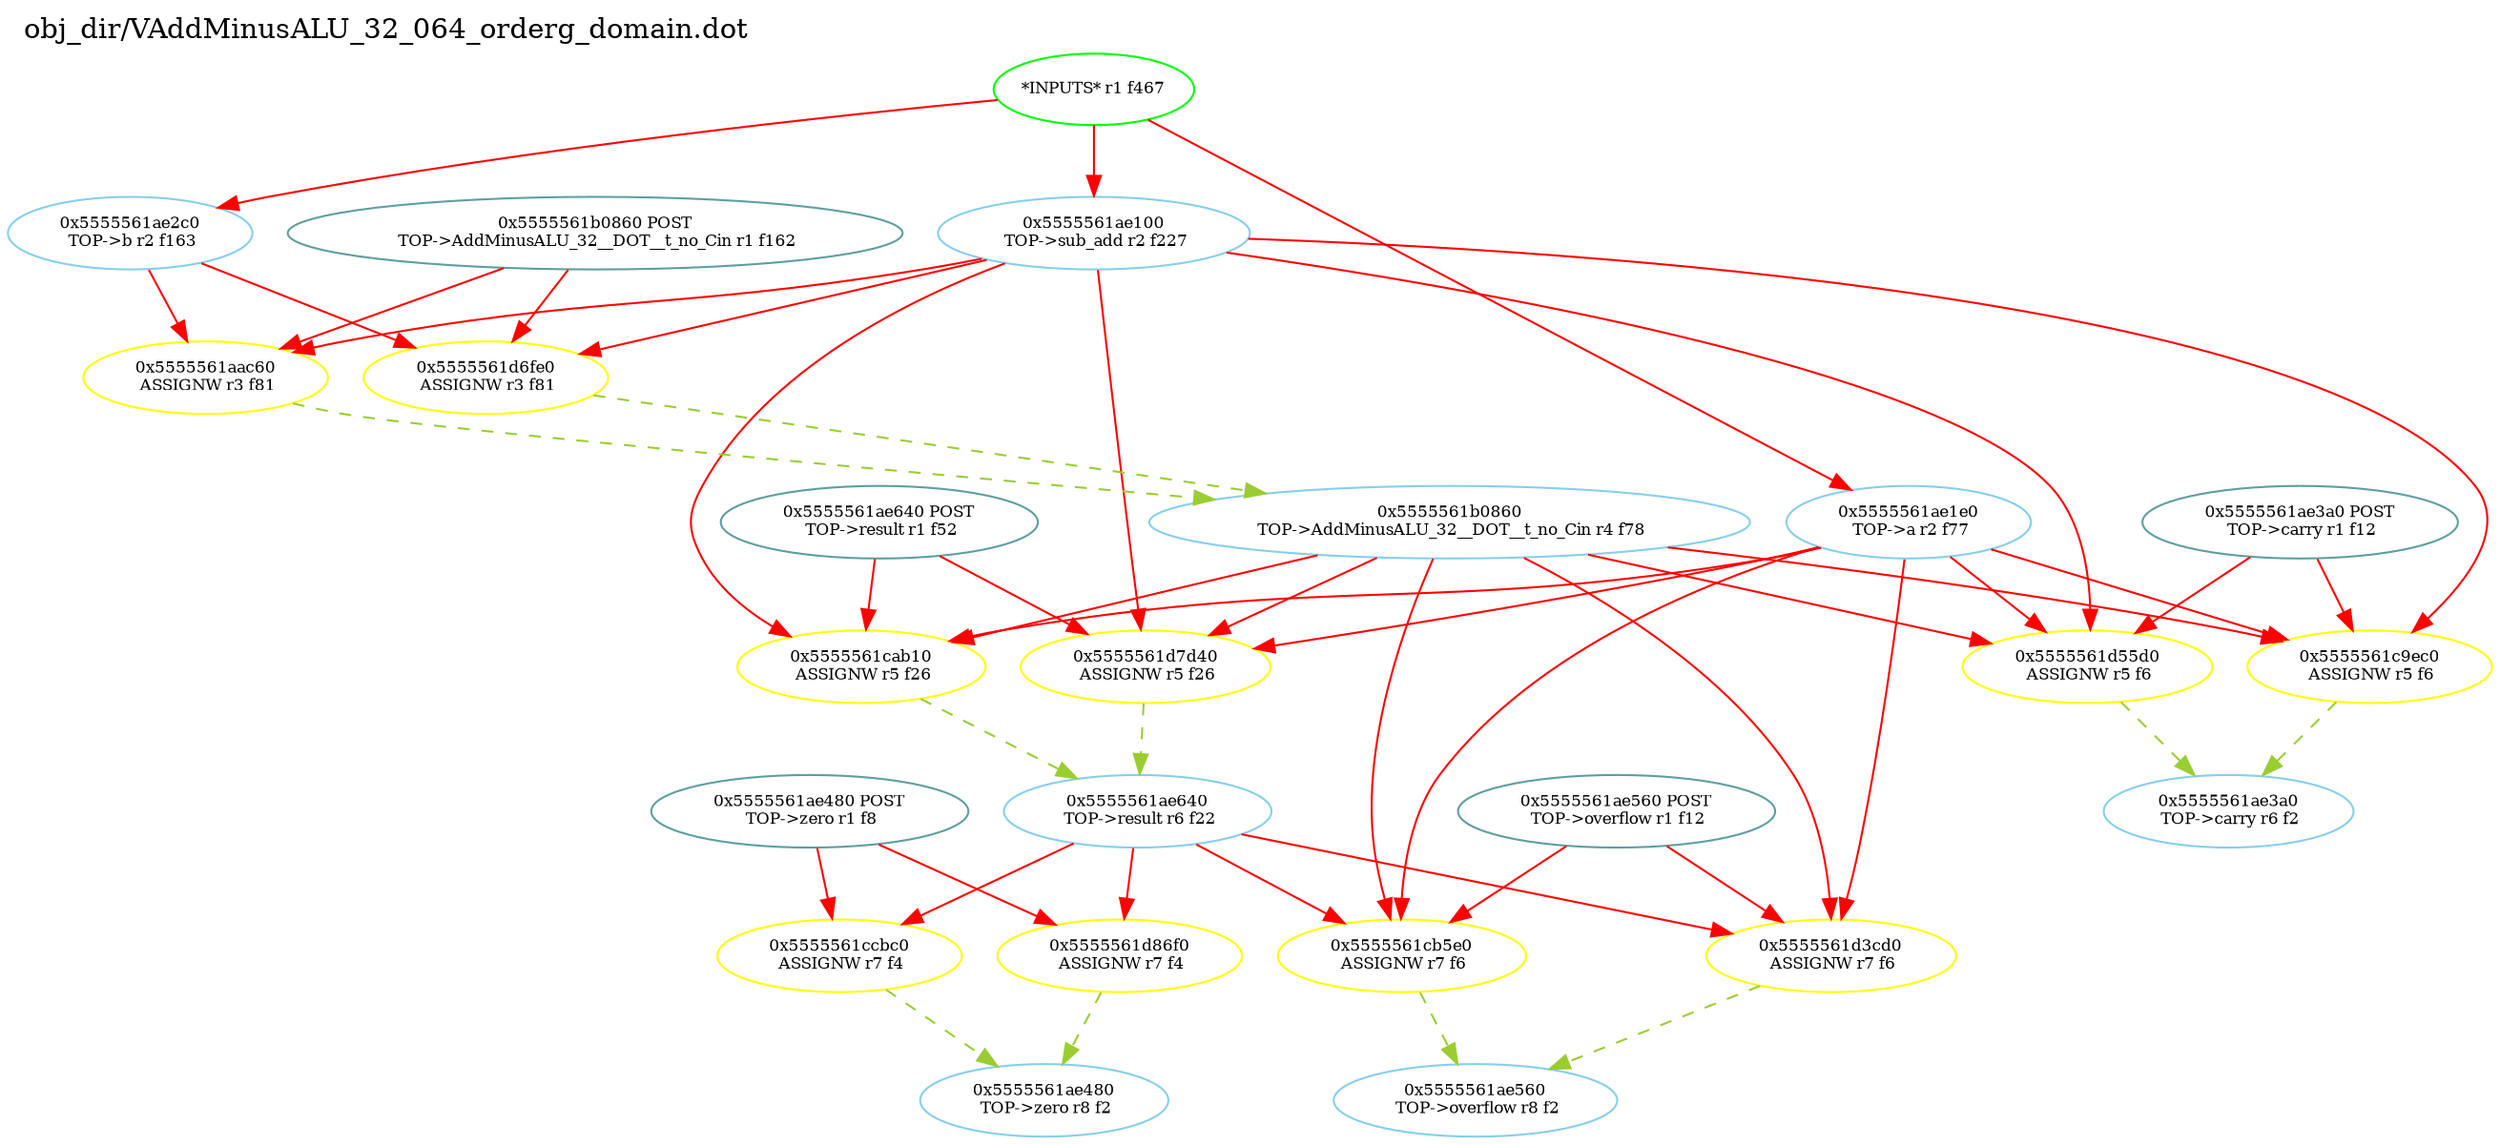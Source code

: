 digraph v3graph {
	graph	[label="obj_dir/VAddMinusALU_32_064_orderg_domain.dot",
		 labelloc=t, labeljust=l,
		 //size="7.5,10",
		 rankdir=TB];
	n0x5555561adf40_0	[fontsize=8 label="0x5555561ae480 POST\n TOP->zero r1 f8", color=CadetBlue];
	n0x5555561adf40_1	[fontsize=8 label="0x5555561ae3a0 POST\n TOP->carry r1 f12", color=CadetBlue];
	n0x5555561adf40_2	[fontsize=8 label="0x5555561ae560 POST\n TOP->overflow r1 f12", color=CadetBlue];
	n0x5555561adf40_3	[fontsize=8 label="0x5555561ae640 POST\n TOP->result r1 f52", color=CadetBlue];
	n0x5555561adf40_4	[fontsize=8 label="0x5555561b0860 POST\n TOP->AddMinusALU_32__DOT__t_no_Cin r1 f162", color=CadetBlue];
	n5	[fontsize=8 label="*INPUTS* r1 f467", color=green];
	n0x5555561adf40_6	[fontsize=8 label="0x5555561ae1e0\n TOP->a r2 f77", color=skyblue];
	n0x5555561adf40_7	[fontsize=8 label="0x5555561ae2c0\n TOP->b r2 f163", color=skyblue];
	n0x5555561adf40_8	[fontsize=8 label="0x5555561ae100\n TOP->sub_add r2 f227", color=skyblue];
	n0x5555561adf40_9	[fontsize=8 label="0x5555561aac60\n ASSIGNW r3 f81", color=yellow];
	n0x5555561adf40_10	[fontsize=8 label="0x5555561d6fe0\n ASSIGNW r3 f81", color=yellow];
	n0x5555561adf40_11	[fontsize=8 label="0x5555561b0860\n TOP->AddMinusALU_32__DOT__t_no_Cin r4 f78", color=skyblue];
	n0x5555561adf40_12	[fontsize=8 label="0x5555561c9ec0\n ASSIGNW r5 f6", color=yellow];
	n0x5555561adf40_13	[fontsize=8 label="0x5555561d55d0\n ASSIGNW r5 f6", color=yellow];
	n0x5555561adf40_14	[fontsize=8 label="0x5555561cab10\n ASSIGNW r5 f26", color=yellow];
	n0x5555561adf40_15	[fontsize=8 label="0x5555561d7d40\n ASSIGNW r5 f26", color=yellow];
	n0x5555561adf40_16	[fontsize=8 label="0x5555561ae3a0\n TOP->carry r6 f2", color=skyblue];
	n0x5555561adf40_17	[fontsize=8 label="0x5555561ae640\n TOP->result r6 f22", color=skyblue];
	n0x5555561adf40_18	[fontsize=8 label="0x5555561ccbc0\n ASSIGNW r7 f4", color=yellow];
	n0x5555561adf40_19	[fontsize=8 label="0x5555561d86f0\n ASSIGNW r7 f4", color=yellow];
	n0x5555561adf40_20	[fontsize=8 label="0x5555561cb5e0\n ASSIGNW r7 f6", color=yellow];
	n0x5555561adf40_21	[fontsize=8 label="0x5555561d3cd0\n ASSIGNW r7 f6", color=yellow];
	n0x5555561adf40_22	[fontsize=8 label="0x5555561ae560\n TOP->overflow r8 f2", color=skyblue];
	n0x5555561adf40_23	[fontsize=8 label="0x5555561ae480\n TOP->zero r8 f2", color=skyblue];
	n0x5555561adf40_0 -> n0x5555561adf40_18 [fontsize=8 label="" weight=2 color=red];
	n0x5555561adf40_0 -> n0x5555561adf40_19 [fontsize=8 label="" weight=2 color=red];
	n0x5555561adf40_1 -> n0x5555561adf40_12 [fontsize=8 label="" weight=2 color=red];
	n0x5555561adf40_1 -> n0x5555561adf40_13 [fontsize=8 label="" weight=2 color=red];
	n0x5555561adf40_2 -> n0x5555561adf40_20 [fontsize=8 label="" weight=2 color=red];
	n0x5555561adf40_2 -> n0x5555561adf40_21 [fontsize=8 label="" weight=2 color=red];
	n0x5555561adf40_3 -> n0x5555561adf40_14 [fontsize=8 label="" weight=2 color=red];
	n0x5555561adf40_3 -> n0x5555561adf40_15 [fontsize=8 label="" weight=2 color=red];
	n0x5555561adf40_4 -> n0x5555561adf40_9 [fontsize=8 label="" weight=2 color=red];
	n0x5555561adf40_4 -> n0x5555561adf40_10 [fontsize=8 label="" weight=2 color=red];
	n5 -> n0x5555561adf40_6 [fontsize=8 label="" weight=1 color=red];
	n5 -> n0x5555561adf40_7 [fontsize=8 label="" weight=1 color=red];
	n5 -> n0x5555561adf40_8 [fontsize=8 label="" weight=1 color=red];
	n0x5555561adf40_6 -> n0x5555561adf40_12 [fontsize=8 label="" weight=8 color=red];
	n0x5555561adf40_6 -> n0x5555561adf40_13 [fontsize=8 label="" weight=8 color=red];
	n0x5555561adf40_6 -> n0x5555561adf40_14 [fontsize=8 label="" weight=8 color=red];
	n0x5555561adf40_6 -> n0x5555561adf40_15 [fontsize=8 label="" weight=8 color=red];
	n0x5555561adf40_6 -> n0x5555561adf40_20 [fontsize=8 label="" weight=8 color=red];
	n0x5555561adf40_6 -> n0x5555561adf40_21 [fontsize=8 label="" weight=8 color=red];
	n0x5555561adf40_7 -> n0x5555561adf40_9 [fontsize=8 label="" weight=8 color=red];
	n0x5555561adf40_7 -> n0x5555561adf40_10 [fontsize=8 label="" weight=8 color=red];
	n0x5555561adf40_8 -> n0x5555561adf40_9 [fontsize=8 label="" weight=8 color=red];
	n0x5555561adf40_8 -> n0x5555561adf40_10 [fontsize=8 label="" weight=8 color=red];
	n0x5555561adf40_8 -> n0x5555561adf40_12 [fontsize=8 label="" weight=8 color=red];
	n0x5555561adf40_8 -> n0x5555561adf40_13 [fontsize=8 label="" weight=8 color=red];
	n0x5555561adf40_8 -> n0x5555561adf40_14 [fontsize=8 label="" weight=8 color=red];
	n0x5555561adf40_8 -> n0x5555561adf40_15 [fontsize=8 label="" weight=8 color=red];
	n0x5555561adf40_9 -> n0x5555561adf40_11 [fontsize=8 label="" weight=1 color=yellowGreen style=dashed];
	n0x5555561adf40_10 -> n0x5555561adf40_11 [fontsize=8 label="" weight=1 color=yellowGreen style=dashed];
	n0x5555561adf40_11 -> n0x5555561adf40_12 [fontsize=8 label="" weight=8 color=red];
	n0x5555561adf40_11 -> n0x5555561adf40_13 [fontsize=8 label="" weight=8 color=red];
	n0x5555561adf40_11 -> n0x5555561adf40_14 [fontsize=8 label="" weight=8 color=red];
	n0x5555561adf40_11 -> n0x5555561adf40_15 [fontsize=8 label="" weight=8 color=red];
	n0x5555561adf40_11 -> n0x5555561adf40_20 [fontsize=8 label="" weight=8 color=red];
	n0x5555561adf40_11 -> n0x5555561adf40_21 [fontsize=8 label="" weight=8 color=red];
	n0x5555561adf40_12 -> n0x5555561adf40_16 [fontsize=8 label="" weight=1 color=yellowGreen style=dashed];
	n0x5555561adf40_13 -> n0x5555561adf40_16 [fontsize=8 label="" weight=1 color=yellowGreen style=dashed];
	n0x5555561adf40_14 -> n0x5555561adf40_17 [fontsize=8 label="" weight=1 color=yellowGreen style=dashed];
	n0x5555561adf40_15 -> n0x5555561adf40_17 [fontsize=8 label="" weight=1 color=yellowGreen style=dashed];
	n0x5555561adf40_17 -> n0x5555561adf40_18 [fontsize=8 label="" weight=8 color=red];
	n0x5555561adf40_17 -> n0x5555561adf40_19 [fontsize=8 label="" weight=8 color=red];
	n0x5555561adf40_17 -> n0x5555561adf40_20 [fontsize=8 label="" weight=8 color=red];
	n0x5555561adf40_17 -> n0x5555561adf40_21 [fontsize=8 label="" weight=8 color=red];
	n0x5555561adf40_18 -> n0x5555561adf40_23 [fontsize=8 label="" weight=1 color=yellowGreen style=dashed];
	n0x5555561adf40_19 -> n0x5555561adf40_23 [fontsize=8 label="" weight=1 color=yellowGreen style=dashed];
	n0x5555561adf40_20 -> n0x5555561adf40_22 [fontsize=8 label="" weight=1 color=yellowGreen style=dashed];
	n0x5555561adf40_21 -> n0x5555561adf40_22 [fontsize=8 label="" weight=1 color=yellowGreen style=dashed];
}
